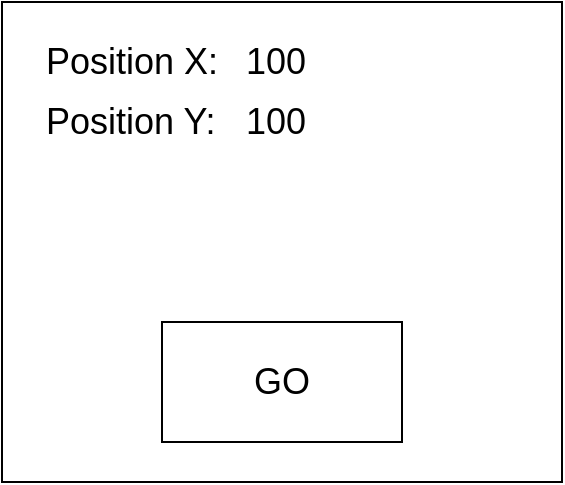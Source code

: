 <mxfile version="13.9.9" type="device"><diagram id="5q8YE5ow1dKqqnMlKBFf" name="Page-1"><mxGraphModel dx="965" dy="607" grid="1" gridSize="10" guides="1" tooltips="1" connect="1" arrows="1" fold="1" page="1" pageScale="1" pageWidth="1600" pageHeight="900" math="0" shadow="0"><root><mxCell id="0"/><mxCell id="1" parent="0"/><mxCell id="KONz0_YcRKRV6tgVOzT6-1" value="" style="rounded=0;whiteSpace=wrap;html=1;fillColor=none;connectable=0;allowArrows=0;" vertex="1" parent="1"><mxGeometry width="280" height="240" as="geometry"/></mxCell><mxCell id="KONz0_YcRKRV6tgVOzT6-2" value="Position X:" style="text;html=1;strokeColor=none;fillColor=none;align=left;verticalAlign=middle;whiteSpace=wrap;rounded=0;fontSize=18;" vertex="1" parent="1"><mxGeometry x="20" y="20" width="100" height="20" as="geometry"/></mxCell><mxCell id="KONz0_YcRKRV6tgVOzT6-3" value="Position Y:" style="text;html=1;strokeColor=none;fillColor=none;align=left;verticalAlign=middle;whiteSpace=wrap;rounded=0;fontSize=18;" vertex="1" parent="1"><mxGeometry x="20" y="50" width="100" height="20" as="geometry"/></mxCell><mxCell id="KONz0_YcRKRV6tgVOzT6-4" value="100" style="text;html=1;strokeColor=none;fillColor=none;align=left;verticalAlign=middle;whiteSpace=wrap;rounded=0;fontSize=18;" vertex="1" parent="1"><mxGeometry x="120" y="20" width="80" height="20" as="geometry"/></mxCell><mxCell id="KONz0_YcRKRV6tgVOzT6-5" value="100" style="text;html=1;strokeColor=none;fillColor=none;align=left;verticalAlign=middle;whiteSpace=wrap;rounded=0;fontSize=18;" vertex="1" parent="1"><mxGeometry x="120" y="50" width="80" height="20" as="geometry"/></mxCell><mxCell id="KONz0_YcRKRV6tgVOzT6-6" value="GO" style="rounded=0;whiteSpace=wrap;html=1;fillColor=none;fontSize=18;" vertex="1" parent="1"><mxGeometry x="80" y="160" width="120" height="60" as="geometry"/></mxCell></root></mxGraphModel></diagram></mxfile>